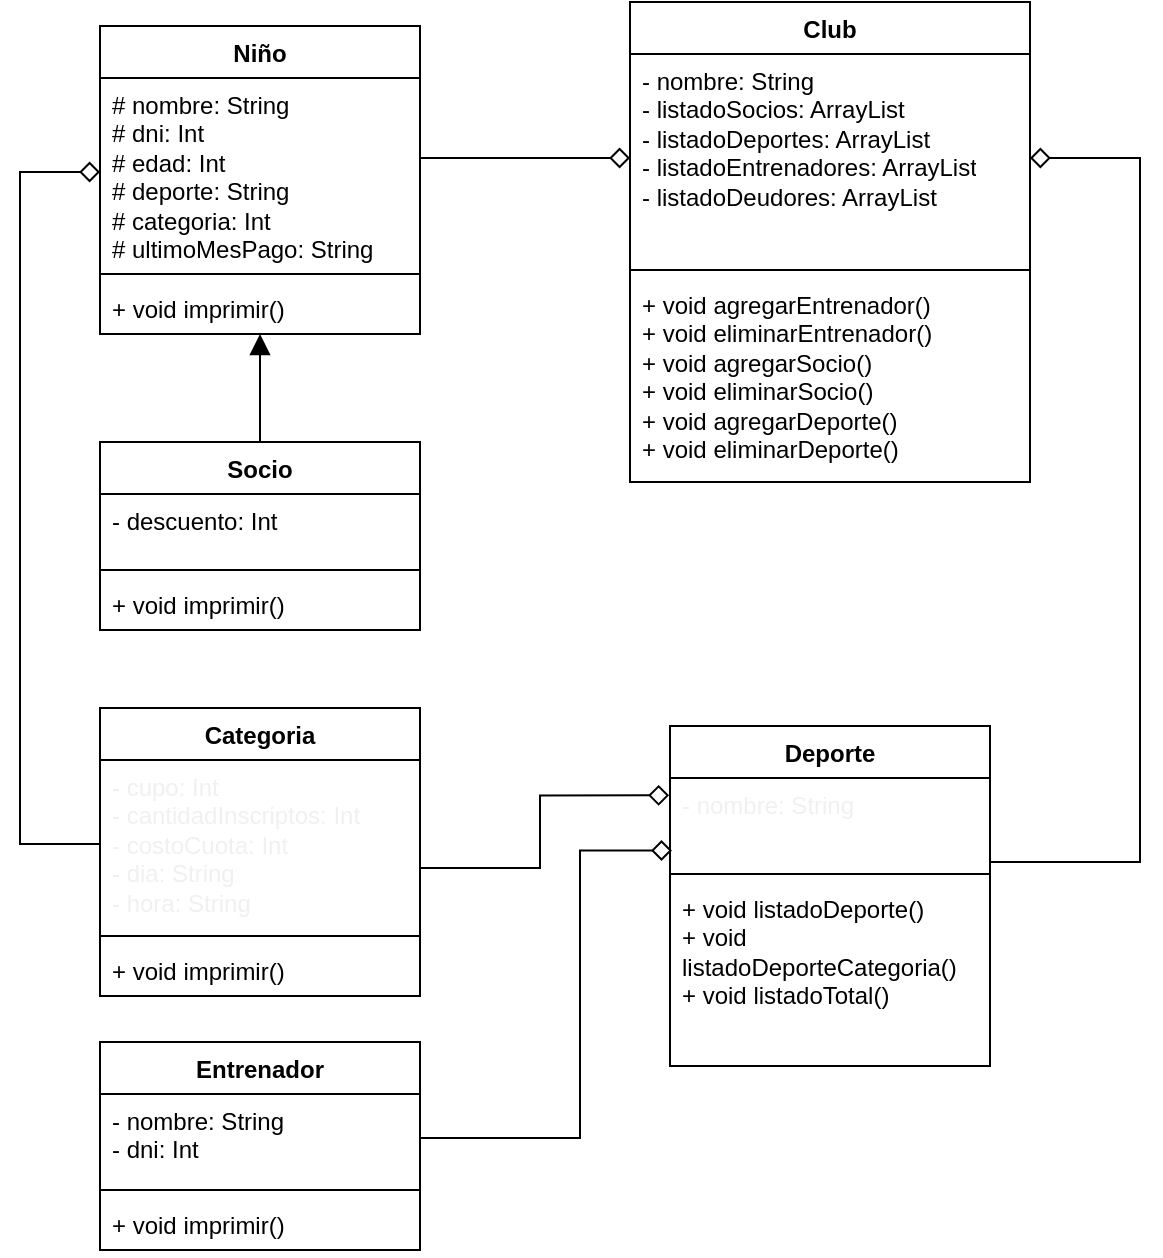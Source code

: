 <mxfile version="24.7.17">
  <diagram name="Page-1" id="L2WyZ1yc30ozGQ9zP8gt">
    <mxGraphModel dx="874" dy="628" grid="1" gridSize="10" guides="1" tooltips="1" connect="1" arrows="1" fold="1" page="1" pageScale="1" pageWidth="850" pageHeight="1100" math="0" shadow="0">
      <root>
        <mxCell id="0" />
        <mxCell id="1" parent="0" />
        <mxCell id="9IKJkV5PptxZoHRh5oPn-26" style="edgeStyle=orthogonalEdgeStyle;rounded=0;orthogonalLoop=1;jettySize=auto;html=1;fontSize=12;startSize=8;endSize=8;endArrow=block;endFill=1;entryX=0.5;entryY=1;entryDx=0;entryDy=0;exitX=0.5;exitY=0;exitDx=0;exitDy=0;" parent="1" source="9IKJkV5PptxZoHRh5oPn-5" target="9IKJkV5PptxZoHRh5oPn-9" edge="1">
          <mxGeometry relative="1" as="geometry">
            <mxPoint x="130" y="439" as="sourcePoint" />
            <mxPoint x="280" y="409" as="targetPoint" />
            <Array as="points">
              <mxPoint x="240" y="470" />
              <mxPoint x="240" y="470" />
            </Array>
          </mxGeometry>
        </mxCell>
        <mxCell id="9IKJkV5PptxZoHRh5oPn-5" value="Socio" style="swimlane;fontStyle=1;align=center;verticalAlign=top;childLayout=stackLayout;horizontal=1;startSize=26;horizontalStack=0;resizeParent=1;resizeParentMax=0;resizeLast=0;collapsible=1;marginBottom=0;whiteSpace=wrap;html=1;" parent="1" vertex="1">
          <mxGeometry x="160" y="500" width="160" height="94" as="geometry" />
        </mxCell>
        <mxCell id="9IKJkV5PptxZoHRh5oPn-6" value="- descuento: Int" style="text;strokeColor=none;fillColor=none;align=left;verticalAlign=top;spacingLeft=4;spacingRight=4;overflow=hidden;rotatable=0;points=[[0,0.5],[1,0.5]];portConstraint=eastwest;whiteSpace=wrap;html=1;" parent="9IKJkV5PptxZoHRh5oPn-5" vertex="1">
          <mxGeometry y="26" width="160" height="34" as="geometry" />
        </mxCell>
        <mxCell id="9IKJkV5PptxZoHRh5oPn-7" value="" style="line;strokeWidth=1;fillColor=none;align=left;verticalAlign=middle;spacingTop=-1;spacingLeft=3;spacingRight=3;rotatable=0;labelPosition=right;points=[];portConstraint=eastwest;strokeColor=inherit;" parent="9IKJkV5PptxZoHRh5oPn-5" vertex="1">
          <mxGeometry y="60" width="160" height="8" as="geometry" />
        </mxCell>
        <mxCell id="9IKJkV5PptxZoHRh5oPn-8" value="+ void imprimir()" style="text;strokeColor=none;fillColor=none;align=left;verticalAlign=top;spacingLeft=4;spacingRight=4;overflow=hidden;rotatable=0;points=[[0,0.5],[1,0.5]];portConstraint=eastwest;whiteSpace=wrap;html=1;" parent="9IKJkV5PptxZoHRh5oPn-5" vertex="1">
          <mxGeometry y="68" width="160" height="26" as="geometry" />
        </mxCell>
        <mxCell id="9IKJkV5PptxZoHRh5oPn-9" value="Niño" style="swimlane;fontStyle=1;align=center;verticalAlign=top;childLayout=stackLayout;horizontal=1;startSize=26;horizontalStack=0;resizeParent=1;resizeParentMax=0;resizeLast=0;collapsible=1;marginBottom=0;whiteSpace=wrap;html=1;" parent="1" vertex="1">
          <mxGeometry x="160" y="292" width="160" height="154" as="geometry" />
        </mxCell>
        <mxCell id="9IKJkV5PptxZoHRh5oPn-10" value="# nombre: String&lt;div&gt;# dni: Int&lt;/div&gt;&lt;div&gt;# edad: Int&lt;/div&gt;&lt;div&gt;# deporte: String&lt;/div&gt;&lt;div&gt;# categoria: Int&lt;/div&gt;&lt;div&gt;# ultimoMesPago: String&amp;nbsp;&lt;/div&gt;" style="text;strokeColor=none;fillColor=none;align=left;verticalAlign=top;spacingLeft=4;spacingRight=4;overflow=hidden;rotatable=0;points=[[0,0.5],[1,0.5]];portConstraint=eastwest;whiteSpace=wrap;html=1;" parent="9IKJkV5PptxZoHRh5oPn-9" vertex="1">
          <mxGeometry y="26" width="160" height="94" as="geometry" />
        </mxCell>
        <mxCell id="9IKJkV5PptxZoHRh5oPn-11" value="" style="line;strokeWidth=1;fillColor=none;align=left;verticalAlign=middle;spacingTop=-1;spacingLeft=3;spacingRight=3;rotatable=0;labelPosition=right;points=[];portConstraint=eastwest;strokeColor=inherit;" parent="9IKJkV5PptxZoHRh5oPn-9" vertex="1">
          <mxGeometry y="120" width="160" height="8" as="geometry" />
        </mxCell>
        <mxCell id="9IKJkV5PptxZoHRh5oPn-12" value="+ void imprimir()" style="text;strokeColor=none;fillColor=none;align=left;verticalAlign=top;spacingLeft=4;spacingRight=4;overflow=hidden;rotatable=0;points=[[0,0.5],[1,0.5]];portConstraint=eastwest;whiteSpace=wrap;html=1;" parent="9IKJkV5PptxZoHRh5oPn-9" vertex="1">
          <mxGeometry y="128" width="160" height="26" as="geometry" />
        </mxCell>
        <mxCell id="9IKJkV5PptxZoHRh5oPn-13" value="Deporte" style="swimlane;fontStyle=1;align=center;verticalAlign=top;childLayout=stackLayout;horizontal=1;startSize=26;horizontalStack=0;resizeParent=1;resizeParentMax=0;resizeLast=0;collapsible=1;marginBottom=0;whiteSpace=wrap;html=1;" parent="1" vertex="1">
          <mxGeometry x="445" y="642" width="160" height="170" as="geometry" />
        </mxCell>
        <mxCell id="OsciuXlv_B4Ym9owqqk--9" value="&lt;div style=&quot;forced-color-adjust: none; border-color: rgb(0, 0, 0); color: rgb(240, 240, 240); font-family: Helvetica; font-size: 12px; font-style: normal; font-variant-ligatures: normal; font-variant-caps: normal; font-weight: 400; letter-spacing: normal; orphans: 2; text-align: left; text-indent: 0px; text-transform: none; widows: 2; word-spacing: 0px; -webkit-text-stroke-width: 0px; white-space: normal; text-decoration-thickness: initial; text-decoration-style: initial; text-decoration-color: initial;&quot;&gt;- nombre: String&lt;/div&gt;&lt;div style=&quot;forced-color-adjust: none; border-color: rgb(0, 0, 0); color: rgb(240, 240, 240); font-family: Helvetica; font-size: 12px; font-style: normal; font-variant-ligatures: normal; font-variant-caps: normal; font-weight: 400; letter-spacing: normal; orphans: 2; text-align: left; text-indent: 0px; text-transform: none; widows: 2; word-spacing: 0px; -webkit-text-stroke-width: 0px; white-space: normal; text-decoration-thickness: initial; text-decoration-style: initial; text-decoration-color: initial;&quot;&gt;&lt;br&gt;&lt;/div&gt;" style="text;strokeColor=none;fillColor=none;align=left;verticalAlign=top;spacingLeft=4;spacingRight=4;overflow=hidden;rotatable=0;points=[[0,0.5],[1,0.5]];portConstraint=eastwest;whiteSpace=wrap;html=1;labelBackgroundColor=none;" vertex="1" parent="9IKJkV5PptxZoHRh5oPn-13">
          <mxGeometry y="26" width="160" height="44" as="geometry" />
        </mxCell>
        <mxCell id="9IKJkV5PptxZoHRh5oPn-15" value="" style="line;strokeWidth=1;fillColor=none;align=left;verticalAlign=middle;spacingTop=-1;spacingLeft=3;spacingRight=3;rotatable=0;labelPosition=right;points=[];portConstraint=eastwest;strokeColor=inherit;" parent="9IKJkV5PptxZoHRh5oPn-13" vertex="1">
          <mxGeometry y="70" width="160" height="8" as="geometry" />
        </mxCell>
        <mxCell id="9IKJkV5PptxZoHRh5oPn-16" value="+ void listadoDeporte()&lt;div&gt;+ void listadoDeporteCategoria()&lt;/div&gt;&lt;div&gt;+ void listadoTotal()&lt;/div&gt;" style="text;strokeColor=none;fillColor=none;align=left;verticalAlign=top;spacingLeft=4;spacingRight=4;overflow=hidden;rotatable=0;points=[[0,0.5],[1,0.5]];portConstraint=eastwest;whiteSpace=wrap;html=1;" parent="9IKJkV5PptxZoHRh5oPn-13" vertex="1">
          <mxGeometry y="78" width="160" height="92" as="geometry" />
        </mxCell>
        <mxCell id="9IKJkV5PptxZoHRh5oPn-17" value="Club" style="swimlane;fontStyle=1;align=center;verticalAlign=top;childLayout=stackLayout;horizontal=1;startSize=26;horizontalStack=0;resizeParent=1;resizeParentMax=0;resizeLast=0;collapsible=1;marginBottom=0;whiteSpace=wrap;html=1;" parent="1" vertex="1">
          <mxGeometry x="425" y="280" width="200" height="240" as="geometry" />
        </mxCell>
        <mxCell id="9IKJkV5PptxZoHRh5oPn-18" value="&lt;div&gt;- nombre: String&lt;/div&gt;- listadoSocios: ArrayList&lt;div&gt;- listadoDeportes: ArrayList&lt;br&gt;&lt;div&gt;- listadoEntrenadores: ArrayList&lt;/div&gt;&lt;/div&gt;&lt;div&gt;- listadoDeudores: ArrayList&lt;/div&gt;" style="text;strokeColor=none;fillColor=none;align=left;verticalAlign=top;spacingLeft=4;spacingRight=4;overflow=hidden;rotatable=0;points=[[0,0.5],[1,0.5]];portConstraint=eastwest;whiteSpace=wrap;html=1;" parent="9IKJkV5PptxZoHRh5oPn-17" vertex="1">
          <mxGeometry y="26" width="200" height="104" as="geometry" />
        </mxCell>
        <mxCell id="9IKJkV5PptxZoHRh5oPn-19" value="" style="line;strokeWidth=1;fillColor=none;align=left;verticalAlign=middle;spacingTop=-1;spacingLeft=3;spacingRight=3;rotatable=0;labelPosition=right;points=[];portConstraint=eastwest;strokeColor=inherit;" parent="9IKJkV5PptxZoHRh5oPn-17" vertex="1">
          <mxGeometry y="130" width="200" height="8" as="geometry" />
        </mxCell>
        <mxCell id="9IKJkV5PptxZoHRh5oPn-20" value="+ void agregarEntrenador()&lt;div&gt;+ void eliminarEntrenador()&lt;/div&gt;&lt;div&gt;+ void agregarSocio()&lt;div&gt;+ void eliminarSocio()&lt;/div&gt;&lt;div&gt;&lt;span style=&quot;background-color: initial;&quot;&gt;+ void agregarDeporte()&lt;/span&gt;&lt;br&gt;&lt;/div&gt;&lt;/div&gt;&lt;div&gt;+ void eliminarDeporte()&lt;/div&gt;" style="text;strokeColor=none;fillColor=none;align=left;verticalAlign=top;spacingLeft=4;spacingRight=4;overflow=hidden;rotatable=0;points=[[0,0.5],[1,0.5]];portConstraint=eastwest;whiteSpace=wrap;html=1;" parent="9IKJkV5PptxZoHRh5oPn-17" vertex="1">
          <mxGeometry y="138" width="200" height="102" as="geometry" />
        </mxCell>
        <mxCell id="9IKJkV5PptxZoHRh5oPn-27" style="edgeStyle=orthogonalEdgeStyle;rounded=0;orthogonalLoop=1;jettySize=auto;html=1;fontSize=12;startSize=8;endSize=8;endArrow=diamond;endFill=0;entryX=0;entryY=0.5;entryDx=0;entryDy=0;" parent="1" source="9IKJkV5PptxZoHRh5oPn-10" target="9IKJkV5PptxZoHRh5oPn-18" edge="1">
          <mxGeometry relative="1" as="geometry">
            <mxPoint x="400" y="327" as="targetPoint" />
            <Array as="points">
              <mxPoint x="350" y="358" />
              <mxPoint x="350" y="358" />
            </Array>
          </mxGeometry>
        </mxCell>
        <mxCell id="9IKJkV5PptxZoHRh5oPn-33" style="edgeStyle=orthogonalEdgeStyle;rounded=0;orthogonalLoop=1;jettySize=auto;html=1;fontSize=12;startSize=8;endSize=8;entryX=0.006;entryY=0.824;entryDx=0;entryDy=0;exitX=1;exitY=0.5;exitDx=0;exitDy=0;endArrow=diamond;endFill=0;entryPerimeter=0;" parent="1" source="9IKJkV5PptxZoHRh5oPn-30" target="OsciuXlv_B4Ym9owqqk--9" edge="1">
          <mxGeometry relative="1" as="geometry">
            <mxPoint x="380" y="489" as="targetPoint" />
            <Array as="points">
              <mxPoint x="400" y="848" />
              <mxPoint x="400" y="704" />
            </Array>
          </mxGeometry>
        </mxCell>
        <mxCell id="9IKJkV5PptxZoHRh5oPn-29" value="Entrenador" style="swimlane;fontStyle=1;align=center;verticalAlign=top;childLayout=stackLayout;horizontal=1;startSize=26;horizontalStack=0;resizeParent=1;resizeParentMax=0;resizeLast=0;collapsible=1;marginBottom=0;whiteSpace=wrap;html=1;" parent="1" vertex="1">
          <mxGeometry x="160" y="800" width="160" height="104" as="geometry" />
        </mxCell>
        <mxCell id="9IKJkV5PptxZoHRh5oPn-30" value="- nombre: String&lt;div&gt;- dni: Int&lt;/div&gt;" style="text;strokeColor=none;fillColor=none;align=left;verticalAlign=top;spacingLeft=4;spacingRight=4;overflow=hidden;rotatable=0;points=[[0,0.5],[1,0.5]];portConstraint=eastwest;whiteSpace=wrap;html=1;" parent="9IKJkV5PptxZoHRh5oPn-29" vertex="1">
          <mxGeometry y="26" width="160" height="44" as="geometry" />
        </mxCell>
        <mxCell id="9IKJkV5PptxZoHRh5oPn-31" value="" style="line;strokeWidth=1;fillColor=none;align=left;verticalAlign=middle;spacingTop=-1;spacingLeft=3;spacingRight=3;rotatable=0;labelPosition=right;points=[];portConstraint=eastwest;strokeColor=inherit;" parent="9IKJkV5PptxZoHRh5oPn-29" vertex="1">
          <mxGeometry y="70" width="160" height="8" as="geometry" />
        </mxCell>
        <mxCell id="9IKJkV5PptxZoHRh5oPn-32" value="+ void imprimir()" style="text;strokeColor=none;fillColor=none;align=left;verticalAlign=top;spacingLeft=4;spacingRight=4;overflow=hidden;rotatable=0;points=[[0,0.5],[1,0.5]];portConstraint=eastwest;whiteSpace=wrap;html=1;" parent="9IKJkV5PptxZoHRh5oPn-29" vertex="1">
          <mxGeometry y="78" width="160" height="26" as="geometry" />
        </mxCell>
        <mxCell id="9IKJkV5PptxZoHRh5oPn-35" style="edgeStyle=orthogonalEdgeStyle;rounded=0;orthogonalLoop=1;jettySize=auto;html=1;fontSize=12;startSize=8;endSize=8;entryX=1;entryY=0.5;entryDx=0;entryDy=0;endArrow=diamond;endFill=0;exitX=1;exitY=0.5;exitDx=0;exitDy=0;" parent="1" target="9IKJkV5PptxZoHRh5oPn-18" edge="1">
          <mxGeometry relative="1" as="geometry">
            <mxPoint x="580" y="279" as="targetPoint" />
            <mxPoint x="605" y="710" as="sourcePoint" />
            <Array as="points">
              <mxPoint x="680" y="710" />
              <mxPoint x="680" y="358" />
            </Array>
          </mxGeometry>
        </mxCell>
        <mxCell id="OsciuXlv_B4Ym9owqqk--11" style="edgeStyle=orthogonalEdgeStyle;rounded=0;orthogonalLoop=1;jettySize=auto;html=1;entryX=0;entryY=0.5;entryDx=0;entryDy=0;fontSize=12;startSize=8;endSize=8;exitX=0;exitY=0.5;exitDx=0;exitDy=0;endArrow=diamond;endFill=0;" edge="1" parent="1" source="OsciuXlv_B4Ym9owqqk--2" target="9IKJkV5PptxZoHRh5oPn-10">
          <mxGeometry relative="1" as="geometry">
            <Array as="points">
              <mxPoint x="120" y="701" />
              <mxPoint x="120" y="365" />
            </Array>
          </mxGeometry>
        </mxCell>
        <mxCell id="OsciuXlv_B4Ym9owqqk--1" value="Categoria" style="swimlane;fontStyle=1;align=center;verticalAlign=top;childLayout=stackLayout;horizontal=1;startSize=26;horizontalStack=0;resizeParent=1;resizeParentMax=0;resizeLast=0;collapsible=1;marginBottom=0;whiteSpace=wrap;html=1;" vertex="1" parent="1">
          <mxGeometry x="160" y="633" width="160" height="144" as="geometry" />
        </mxCell>
        <mxCell id="OsciuXlv_B4Ym9owqqk--2" value="&lt;div style=&quot;forced-color-adjust: none; border-color: rgb(0, 0, 0); color: rgb(240, 240, 240); font-family: Helvetica; font-size: 12px; font-style: normal; font-variant-ligatures: normal; font-variant-caps: normal; font-weight: 400; letter-spacing: normal; orphans: 2; text-align: left; text-indent: 0px; text-transform: none; widows: 2; word-spacing: 0px; -webkit-text-stroke-width: 0px; white-space: normal; text-decoration-thickness: initial; text-decoration-style: initial; text-decoration-color: initial;&quot;&gt;&lt;span style=&quot;forced-color-adjust: none; border-color: rgb(0, 0, 0);&quot;&gt;- cupo: Int&lt;/span&gt;&lt;br style=&quot;forced-color-adjust: none; border-color: rgb(0, 0, 0);&quot;&gt;&lt;/div&gt;&lt;div style=&quot;forced-color-adjust: none; border-color: rgb(0, 0, 0); color: rgb(240, 240, 240); font-family: Helvetica; font-size: 12px; font-style: normal; font-variant-ligatures: normal; font-variant-caps: normal; font-weight: 400; letter-spacing: normal; orphans: 2; text-align: left; text-indent: 0px; text-transform: none; widows: 2; word-spacing: 0px; -webkit-text-stroke-width: 0px; white-space: normal; text-decoration-thickness: initial; text-decoration-style: initial; text-decoration-color: initial;&quot;&gt;- cantidadInscriptos: Int&lt;/div&gt;&lt;div style=&quot;forced-color-adjust: none; border-color: rgb(0, 0, 0); color: rgb(240, 240, 240); font-family: Helvetica; font-size: 12px; font-style: normal; font-variant-ligatures: normal; font-variant-caps: normal; font-weight: 400; letter-spacing: normal; orphans: 2; text-align: left; text-indent: 0px; text-transform: none; widows: 2; word-spacing: 0px; -webkit-text-stroke-width: 0px; white-space: normal; text-decoration-thickness: initial; text-decoration-style: initial; text-decoration-color: initial;&quot;&gt;- costoCuota: Int&lt;/div&gt;&lt;div style=&quot;forced-color-adjust: none; border-color: rgb(0, 0, 0); color: rgb(240, 240, 240); font-family: Helvetica; font-size: 12px; font-style: normal; font-variant-ligatures: normal; font-variant-caps: normal; font-weight: 400; letter-spacing: normal; orphans: 2; text-align: left; text-indent: 0px; text-transform: none; widows: 2; word-spacing: 0px; -webkit-text-stroke-width: 0px; white-space: normal; text-decoration-thickness: initial; text-decoration-style: initial; text-decoration-color: initial;&quot;&gt;- dia: String&lt;/div&gt;&lt;div style=&quot;forced-color-adjust: none; border-color: rgb(0, 0, 0); color: rgb(240, 240, 240); font-family: Helvetica; font-size: 12px; font-style: normal; font-variant-ligatures: normal; font-variant-caps: normal; font-weight: 400; letter-spacing: normal; orphans: 2; text-align: left; text-indent: 0px; text-transform: none; widows: 2; word-spacing: 0px; -webkit-text-stroke-width: 0px; white-space: normal; text-decoration-thickness: initial; text-decoration-style: initial; text-decoration-color: initial;&quot;&gt;- hora: String&lt;/div&gt;&lt;div&gt;&lt;br&gt;&lt;/div&gt;" style="text;strokeColor=none;fillColor=none;align=left;verticalAlign=top;spacingLeft=4;spacingRight=4;overflow=hidden;rotatable=0;points=[[0,0.5],[1,0.5]];portConstraint=eastwest;whiteSpace=wrap;html=1;labelBackgroundColor=none;" vertex="1" parent="OsciuXlv_B4Ym9owqqk--1">
          <mxGeometry y="26" width="160" height="84" as="geometry" />
        </mxCell>
        <mxCell id="OsciuXlv_B4Ym9owqqk--3" value="" style="line;strokeWidth=1;fillColor=none;align=left;verticalAlign=middle;spacingTop=-1;spacingLeft=3;spacingRight=3;rotatable=0;labelPosition=right;points=[];portConstraint=eastwest;strokeColor=inherit;" vertex="1" parent="OsciuXlv_B4Ym9owqqk--1">
          <mxGeometry y="110" width="160" height="8" as="geometry" />
        </mxCell>
        <mxCell id="OsciuXlv_B4Ym9owqqk--4" value="+ void imprimir()" style="text;strokeColor=none;fillColor=none;align=left;verticalAlign=top;spacingLeft=4;spacingRight=4;overflow=hidden;rotatable=0;points=[[0,0.5],[1,0.5]];portConstraint=eastwest;whiteSpace=wrap;html=1;" vertex="1" parent="OsciuXlv_B4Ym9owqqk--1">
          <mxGeometry y="118" width="160" height="26" as="geometry" />
        </mxCell>
        <mxCell id="OsciuXlv_B4Ym9owqqk--6" style="edgeStyle=orthogonalEdgeStyle;rounded=0;orthogonalLoop=1;jettySize=auto;html=1;fontSize=12;startSize=8;endSize=8;entryX=-0.003;entryY=0.197;entryDx=0;entryDy=0;endArrow=diamond;endFill=0;entryPerimeter=0;" edge="1" parent="1" source="OsciuXlv_B4Ym9owqqk--2" target="OsciuXlv_B4Ym9owqqk--9">
          <mxGeometry relative="1" as="geometry">
            <mxPoint x="460" y="660" as="targetPoint" />
            <Array as="points">
              <mxPoint x="380" y="713" />
              <mxPoint x="380" y="677" />
            </Array>
          </mxGeometry>
        </mxCell>
      </root>
    </mxGraphModel>
  </diagram>
</mxfile>
